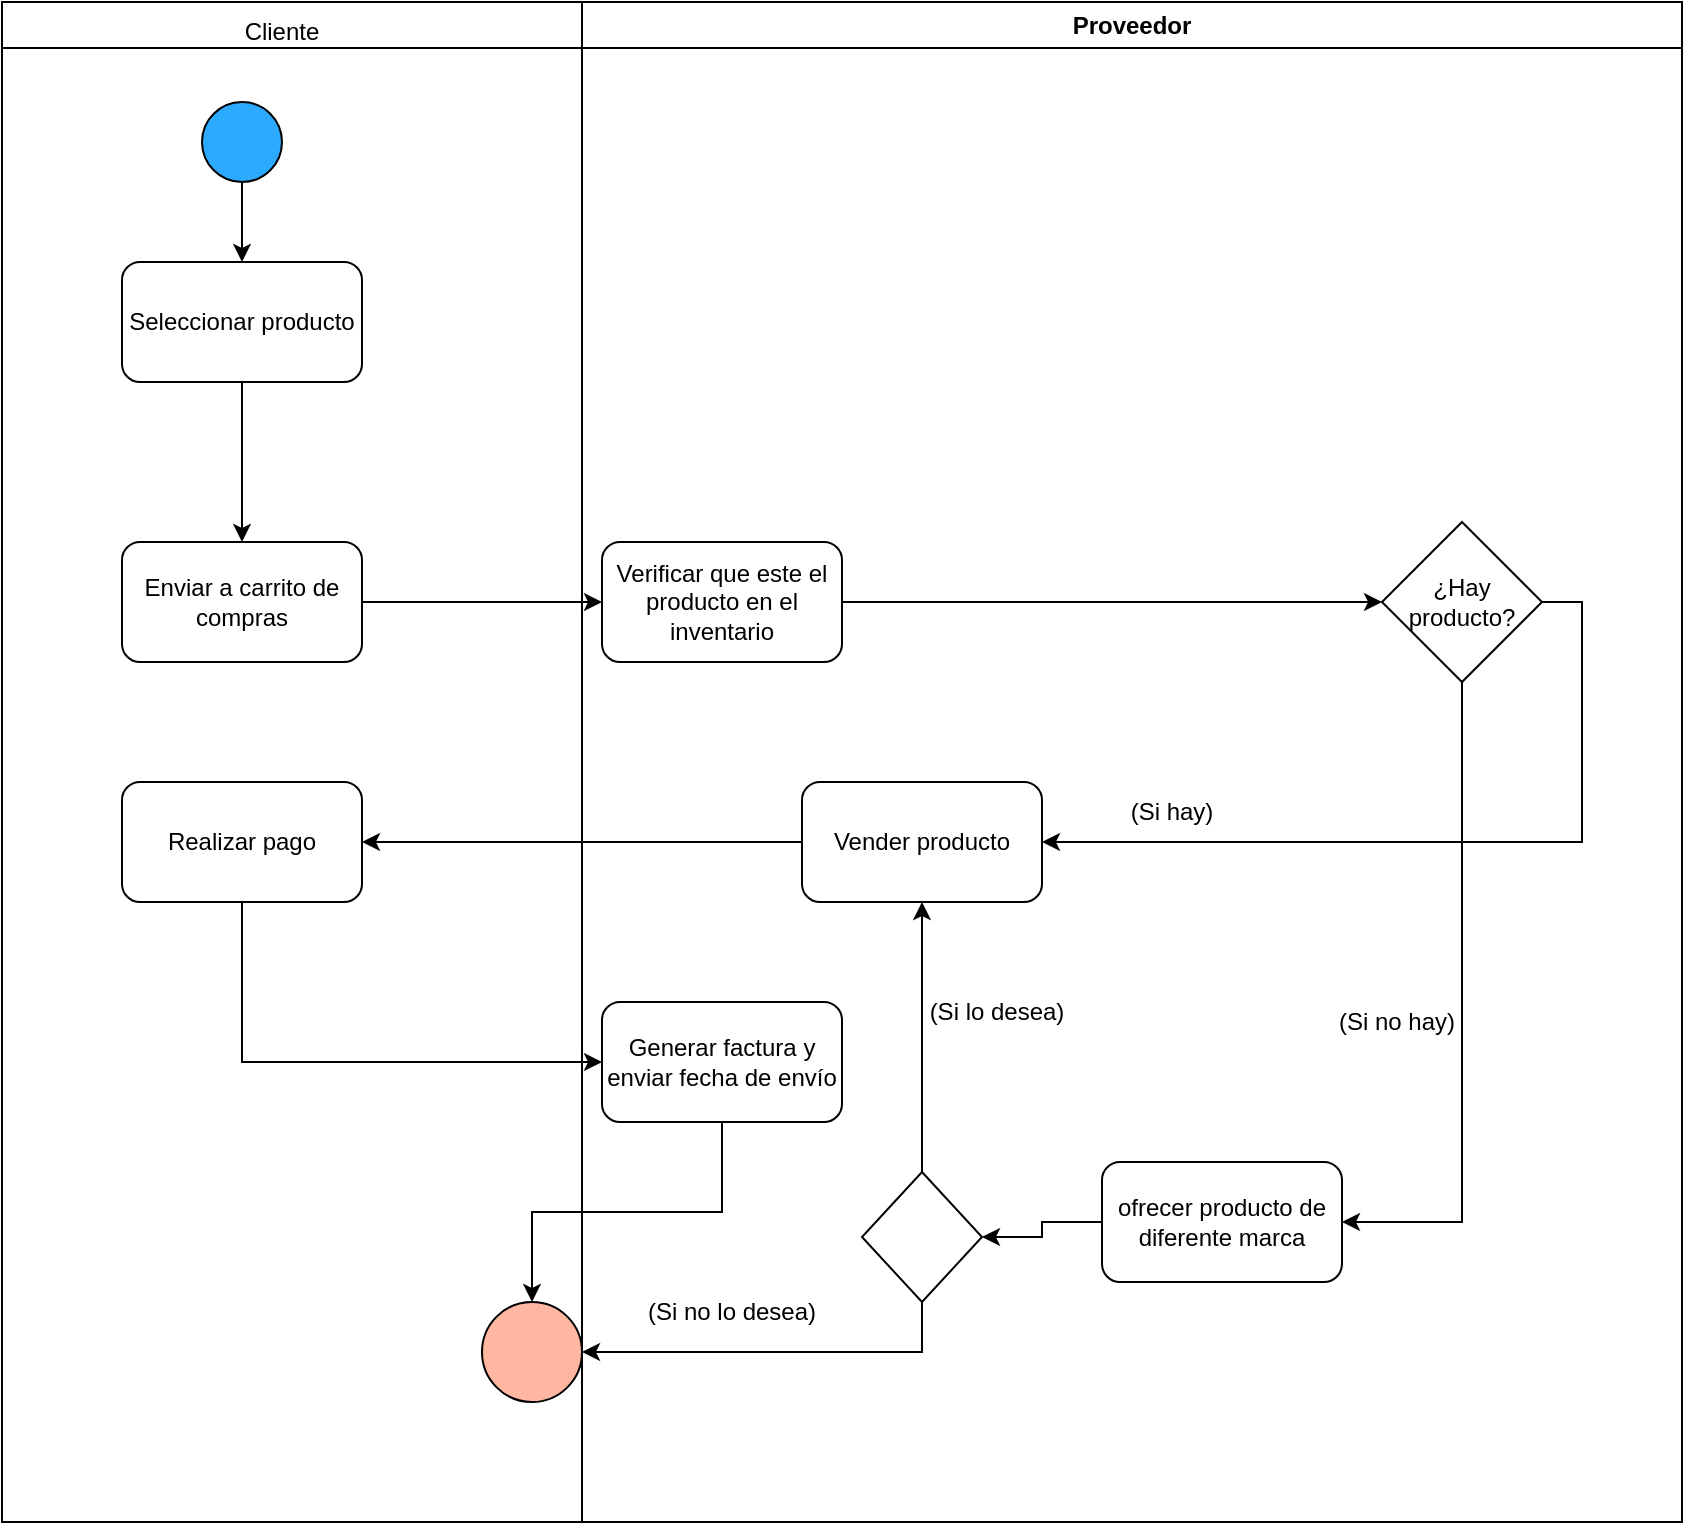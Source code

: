 <mxfile version="24.7.10">
  <diagram name="Página-1" id="La3GkKexZSpRXjlH1y2v">
    <mxGraphModel grid="1" page="1" gridSize="10" guides="1" tooltips="1" connect="1" arrows="1" fold="1" pageScale="1" pageWidth="827" pageHeight="1169" math="0" shadow="0">
      <root>
        <mxCell id="0" />
        <mxCell id="1" parent="0" />
        <mxCell id="FuZakwr7F0J4t-UXFJIS-2" value="" style="swimlane;whiteSpace=wrap;html=1;" vertex="1" parent="1">
          <mxGeometry x="70" y="60" width="840" height="760" as="geometry" />
        </mxCell>
        <mxCell id="FuZakwr7F0J4t-UXFJIS-37" style="edgeStyle=orthogonalEdgeStyle;rounded=0;orthogonalLoop=1;jettySize=auto;html=1;exitX=0.5;exitY=1;exitDx=0;exitDy=0;" edge="1" parent="FuZakwr7F0J4t-UXFJIS-2" source="FuZakwr7F0J4t-UXFJIS-1" target="FuZakwr7F0J4t-UXFJIS-5">
          <mxGeometry relative="1" as="geometry" />
        </mxCell>
        <mxCell id="FuZakwr7F0J4t-UXFJIS-1" value="" style="ellipse;whiteSpace=wrap;html=1;aspect=fixed;fillColor=#2BAAFF;" vertex="1" parent="FuZakwr7F0J4t-UXFJIS-2">
          <mxGeometry x="100" y="50" width="40" height="40" as="geometry" />
        </mxCell>
        <mxCell id="FuZakwr7F0J4t-UXFJIS-8" style="edgeStyle=orthogonalEdgeStyle;rounded=0;orthogonalLoop=1;jettySize=auto;html=1;exitX=0.5;exitY=1;exitDx=0;exitDy=0;" edge="1" parent="FuZakwr7F0J4t-UXFJIS-2" source="FuZakwr7F0J4t-UXFJIS-5" target="FuZakwr7F0J4t-UXFJIS-6">
          <mxGeometry relative="1" as="geometry" />
        </mxCell>
        <mxCell id="FuZakwr7F0J4t-UXFJIS-5" value="&lt;font style=&quot;vertical-align: inherit;&quot;&gt;&lt;font style=&quot;vertical-align: inherit;&quot;&gt;Seleccionar producto&lt;/font&gt;&lt;/font&gt;" style="rounded=1;whiteSpace=wrap;html=1;" vertex="1" parent="FuZakwr7F0J4t-UXFJIS-2">
          <mxGeometry x="60" y="130" width="120" height="60" as="geometry" />
        </mxCell>
        <mxCell id="FuZakwr7F0J4t-UXFJIS-6" value="&lt;font style=&quot;vertical-align: inherit;&quot;&gt;&lt;font style=&quot;vertical-align: inherit;&quot;&gt;Enviar a carrito de compras&lt;/font&gt;&lt;/font&gt;" style="rounded=1;whiteSpace=wrap;html=1;" vertex="1" parent="FuZakwr7F0J4t-UXFJIS-2">
          <mxGeometry x="60" y="270" width="120" height="60" as="geometry" />
        </mxCell>
        <mxCell id="FuZakwr7F0J4t-UXFJIS-20" value="&lt;font style=&quot;vertical-align: inherit;&quot;&gt;&lt;font style=&quot;vertical-align: inherit;&quot;&gt;Realizar pago&lt;/font&gt;&lt;/font&gt;" style="rounded=1;whiteSpace=wrap;html=1;" vertex="1" parent="FuZakwr7F0J4t-UXFJIS-2">
          <mxGeometry x="60" y="390" width="120" height="60" as="geometry" />
        </mxCell>
        <mxCell id="FuZakwr7F0J4t-UXFJIS-25" value="" style="ellipse;whiteSpace=wrap;html=1;aspect=fixed;fillColor=#FFB7A1;" vertex="1" parent="FuZakwr7F0J4t-UXFJIS-2">
          <mxGeometry x="240" y="650" width="50" height="50" as="geometry" />
        </mxCell>
        <mxCell id="FuZakwr7F0J4t-UXFJIS-13" value="&lt;font style=&quot;vertical-align: inherit;&quot;&gt;&lt;font style=&quot;vertical-align: inherit;&quot;&gt;Proveedor&lt;/font&gt;&lt;/font&gt;" style="swimlane;whiteSpace=wrap;html=1;" vertex="1" parent="FuZakwr7F0J4t-UXFJIS-2">
          <mxGeometry x="290" width="550" height="760" as="geometry" />
        </mxCell>
        <mxCell id="FuZakwr7F0J4t-UXFJIS-14" value="&lt;font style=&quot;vertical-align: inherit;&quot;&gt;&lt;font style=&quot;vertical-align: inherit;&quot;&gt;Vender producto&lt;/font&gt;&lt;/font&gt;" style="rounded=1;whiteSpace=wrap;html=1;" vertex="1" parent="FuZakwr7F0J4t-UXFJIS-13">
          <mxGeometry x="110" y="390" width="120" height="60" as="geometry" />
        </mxCell>
        <mxCell id="FuZakwr7F0J4t-UXFJIS-16" value="&lt;font style=&quot;vertical-align: inherit;&quot;&gt;&lt;font style=&quot;vertical-align: inherit;&quot;&gt;(Si hay)&lt;/font&gt;&lt;/font&gt;" style="text;html=1;align=center;verticalAlign=middle;whiteSpace=wrap;rounded=0;" vertex="1" parent="FuZakwr7F0J4t-UXFJIS-13">
          <mxGeometry x="265" y="390" width="60" height="30" as="geometry" />
        </mxCell>
        <mxCell id="FuZakwr7F0J4t-UXFJIS-31" style="edgeStyle=orthogonalEdgeStyle;rounded=0;orthogonalLoop=1;jettySize=auto;html=1;exitX=0;exitY=0.5;exitDx=0;exitDy=0;entryX=1;entryY=0.5;entryDx=0;entryDy=0;" edge="1" parent="FuZakwr7F0J4t-UXFJIS-13" source="FuZakwr7F0J4t-UXFJIS-17" target="FuZakwr7F0J4t-UXFJIS-30">
          <mxGeometry relative="1" as="geometry" />
        </mxCell>
        <mxCell id="FuZakwr7F0J4t-UXFJIS-17" value="&lt;font style=&quot;vertical-align: inherit;&quot;&gt;&lt;font style=&quot;vertical-align: inherit;&quot;&gt;ofrecer producto de diferente marca&lt;/font&gt;&lt;/font&gt;" style="rounded=1;whiteSpace=wrap;html=1;" vertex="1" parent="FuZakwr7F0J4t-UXFJIS-13">
          <mxGeometry x="260" y="580" width="120" height="60" as="geometry" />
        </mxCell>
        <mxCell id="FuZakwr7F0J4t-UXFJIS-11" value="&lt;font style=&quot;vertical-align: inherit;&quot;&gt;&lt;font style=&quot;vertical-align: inherit;&quot;&gt;¿Hay producto?&lt;/font&gt;&lt;/font&gt;" style="rhombus;whiteSpace=wrap;html=1;" vertex="1" parent="FuZakwr7F0J4t-UXFJIS-13">
          <mxGeometry x="400" y="260" width="80" height="80" as="geometry" />
        </mxCell>
        <mxCell id="FuZakwr7F0J4t-UXFJIS-15" style="edgeStyle=orthogonalEdgeStyle;rounded=0;orthogonalLoop=1;jettySize=auto;html=1;exitX=1;exitY=0.5;exitDx=0;exitDy=0;entryX=1;entryY=0.5;entryDx=0;entryDy=0;" edge="1" parent="FuZakwr7F0J4t-UXFJIS-13" source="FuZakwr7F0J4t-UXFJIS-11" target="FuZakwr7F0J4t-UXFJIS-14">
          <mxGeometry relative="1" as="geometry" />
        </mxCell>
        <mxCell id="FuZakwr7F0J4t-UXFJIS-18" style="edgeStyle=orthogonalEdgeStyle;rounded=0;orthogonalLoop=1;jettySize=auto;html=1;exitX=0.5;exitY=1;exitDx=0;exitDy=0;entryX=1;entryY=0.5;entryDx=0;entryDy=0;" edge="1" parent="FuZakwr7F0J4t-UXFJIS-13" source="FuZakwr7F0J4t-UXFJIS-11" target="FuZakwr7F0J4t-UXFJIS-17">
          <mxGeometry relative="1" as="geometry" />
        </mxCell>
        <mxCell id="FuZakwr7F0J4t-UXFJIS-19" value="&lt;font style=&quot;vertical-align: inherit;&quot;&gt;&lt;font style=&quot;vertical-align: inherit;&quot;&gt;&lt;font style=&quot;vertical-align: inherit;&quot;&gt;&lt;font style=&quot;vertical-align: inherit;&quot;&gt;(Si no hay)&lt;/font&gt;&lt;/font&gt;&lt;/font&gt;&lt;/font&gt;" style="text;html=1;align=center;verticalAlign=middle;whiteSpace=wrap;rounded=0;" vertex="1" parent="FuZakwr7F0J4t-UXFJIS-13">
          <mxGeometry x="370" y="495" width="75" height="30" as="geometry" />
        </mxCell>
        <mxCell id="FuZakwr7F0J4t-UXFJIS-9" value="&lt;font style=&quot;vertical-align: inherit;&quot;&gt;&lt;font style=&quot;vertical-align: inherit;&quot;&gt;Verificar que este el producto en el inventario&lt;/font&gt;&lt;/font&gt;" style="rounded=1;whiteSpace=wrap;html=1;" vertex="1" parent="FuZakwr7F0J4t-UXFJIS-13">
          <mxGeometry x="10" y="270" width="120" height="60" as="geometry" />
        </mxCell>
        <mxCell id="FuZakwr7F0J4t-UXFJIS-12" style="edgeStyle=orthogonalEdgeStyle;rounded=0;orthogonalLoop=1;jettySize=auto;html=1;exitX=1;exitY=0.5;exitDx=0;exitDy=0;entryX=0;entryY=0.5;entryDx=0;entryDy=0;" edge="1" parent="FuZakwr7F0J4t-UXFJIS-13" source="FuZakwr7F0J4t-UXFJIS-9" target="FuZakwr7F0J4t-UXFJIS-11">
          <mxGeometry relative="1" as="geometry" />
        </mxCell>
        <mxCell id="FuZakwr7F0J4t-UXFJIS-21" value="&lt;font style=&quot;vertical-align: inherit;&quot;&gt;&lt;font style=&quot;vertical-align: inherit;&quot;&gt;&lt;font style=&quot;vertical-align: inherit;&quot;&gt;&lt;font style=&quot;vertical-align: inherit;&quot;&gt;Generar factura y enviar fecha de envío&lt;/font&gt;&lt;/font&gt;&lt;/font&gt;&lt;/font&gt;" style="rounded=1;whiteSpace=wrap;html=1;" vertex="1" parent="FuZakwr7F0J4t-UXFJIS-13">
          <mxGeometry x="10" y="500" width="120" height="60" as="geometry" />
        </mxCell>
        <mxCell id="FuZakwr7F0J4t-UXFJIS-32" style="edgeStyle=orthogonalEdgeStyle;rounded=0;orthogonalLoop=1;jettySize=auto;html=1;exitX=0.5;exitY=0;exitDx=0;exitDy=0;entryX=0.5;entryY=1;entryDx=0;entryDy=0;" edge="1" parent="FuZakwr7F0J4t-UXFJIS-13" source="FuZakwr7F0J4t-UXFJIS-30" target="FuZakwr7F0J4t-UXFJIS-14">
          <mxGeometry relative="1" as="geometry" />
        </mxCell>
        <mxCell id="FuZakwr7F0J4t-UXFJIS-30" value="" style="rhombus;whiteSpace=wrap;html=1;" vertex="1" parent="FuZakwr7F0J4t-UXFJIS-13">
          <mxGeometry x="140" y="585" width="60" height="65" as="geometry" />
        </mxCell>
        <mxCell id="FuZakwr7F0J4t-UXFJIS-33" value="&lt;font style=&quot;vertical-align: inherit;&quot;&gt;&lt;font style=&quot;vertical-align: inherit;&quot;&gt;&lt;font style=&quot;vertical-align: inherit;&quot;&gt;&lt;font style=&quot;vertical-align: inherit;&quot;&gt;&lt;font style=&quot;vertical-align: inherit;&quot;&gt;&lt;font style=&quot;vertical-align: inherit;&quot;&gt;&lt;font style=&quot;vertical-align: inherit;&quot;&gt;&lt;font style=&quot;vertical-align: inherit;&quot;&gt;&lt;font style=&quot;vertical-align: inherit;&quot;&gt;&lt;font style=&quot;vertical-align: inherit;&quot;&gt;(Si lo desea)&lt;/font&gt;&lt;/font&gt;&lt;/font&gt;&lt;/font&gt;&lt;/font&gt;&lt;/font&gt;&lt;/font&gt;&lt;/font&gt;&lt;/font&gt;&lt;/font&gt;" style="text;html=1;align=center;verticalAlign=middle;whiteSpace=wrap;rounded=0;" vertex="1" parent="FuZakwr7F0J4t-UXFJIS-13">
          <mxGeometry x="170" y="490" width="75" height="30" as="geometry" />
        </mxCell>
        <mxCell id="FuZakwr7F0J4t-UXFJIS-35" value="&lt;font style=&quot;vertical-align: inherit;&quot;&gt;&lt;font style=&quot;vertical-align: inherit;&quot;&gt;(Si no lo desea)&lt;/font&gt;&lt;/font&gt;" style="text;html=1;align=center;verticalAlign=middle;whiteSpace=wrap;rounded=0;" vertex="1" parent="FuZakwr7F0J4t-UXFJIS-13">
          <mxGeometry x="10" y="640" width="130" height="30" as="geometry" />
        </mxCell>
        <mxCell id="FuZakwr7F0J4t-UXFJIS-23" style="edgeStyle=orthogonalEdgeStyle;rounded=0;orthogonalLoop=1;jettySize=auto;html=1;exitX=0;exitY=0.5;exitDx=0;exitDy=0;entryX=1;entryY=0.5;entryDx=0;entryDy=0;" edge="1" parent="FuZakwr7F0J4t-UXFJIS-2" source="FuZakwr7F0J4t-UXFJIS-14" target="FuZakwr7F0J4t-UXFJIS-20">
          <mxGeometry relative="1" as="geometry" />
        </mxCell>
        <mxCell id="FuZakwr7F0J4t-UXFJIS-10" style="edgeStyle=orthogonalEdgeStyle;rounded=0;orthogonalLoop=1;jettySize=auto;html=1;exitX=1;exitY=0.5;exitDx=0;exitDy=0;entryX=0;entryY=0.5;entryDx=0;entryDy=0;" edge="1" parent="FuZakwr7F0J4t-UXFJIS-2" source="FuZakwr7F0J4t-UXFJIS-6" target="FuZakwr7F0J4t-UXFJIS-9">
          <mxGeometry relative="1" as="geometry" />
        </mxCell>
        <mxCell id="FuZakwr7F0J4t-UXFJIS-24" style="edgeStyle=orthogonalEdgeStyle;rounded=0;orthogonalLoop=1;jettySize=auto;html=1;exitX=0.5;exitY=1;exitDx=0;exitDy=0;entryX=0;entryY=0.5;entryDx=0;entryDy=0;" edge="1" parent="FuZakwr7F0J4t-UXFJIS-2" source="FuZakwr7F0J4t-UXFJIS-20" target="FuZakwr7F0J4t-UXFJIS-21">
          <mxGeometry relative="1" as="geometry" />
        </mxCell>
        <mxCell id="FuZakwr7F0J4t-UXFJIS-26" style="edgeStyle=orthogonalEdgeStyle;rounded=0;orthogonalLoop=1;jettySize=auto;html=1;exitX=0.5;exitY=1;exitDx=0;exitDy=0;entryX=0.5;entryY=0;entryDx=0;entryDy=0;" edge="1" parent="FuZakwr7F0J4t-UXFJIS-2" source="FuZakwr7F0J4t-UXFJIS-21" target="FuZakwr7F0J4t-UXFJIS-25">
          <mxGeometry relative="1" as="geometry" />
        </mxCell>
        <mxCell id="FuZakwr7F0J4t-UXFJIS-34" style="edgeStyle=orthogonalEdgeStyle;rounded=0;orthogonalLoop=1;jettySize=auto;html=1;exitX=0.5;exitY=1;exitDx=0;exitDy=0;" edge="1" parent="FuZakwr7F0J4t-UXFJIS-2" source="FuZakwr7F0J4t-UXFJIS-30" target="FuZakwr7F0J4t-UXFJIS-25">
          <mxGeometry relative="1" as="geometry" />
        </mxCell>
        <mxCell id="FuZakwr7F0J4t-UXFJIS-36" value="&lt;font style=&quot;vertical-align: inherit;&quot;&gt;&lt;font style=&quot;vertical-align: inherit;&quot;&gt;Cliente&lt;/font&gt;&lt;/font&gt;" style="text;html=1;align=center;verticalAlign=middle;whiteSpace=wrap;rounded=0;" vertex="1" parent="1">
          <mxGeometry x="180" y="60" width="60" height="30" as="geometry" />
        </mxCell>
      </root>
    </mxGraphModel>
  </diagram>
</mxfile>
